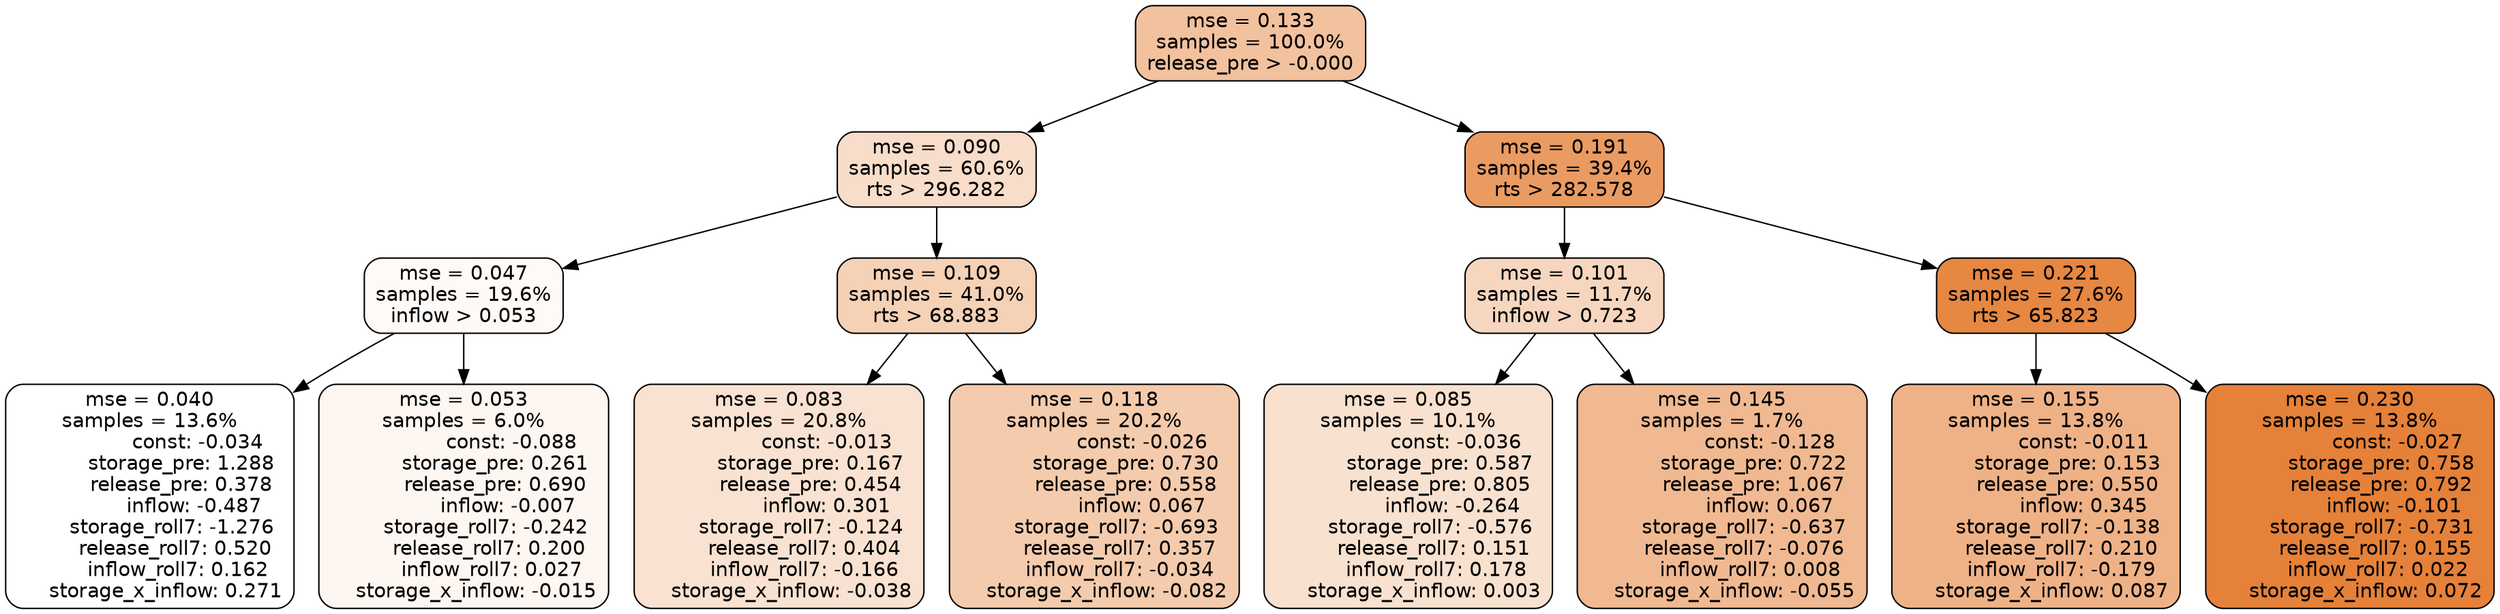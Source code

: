 digraph tree {
node [shape=rectangle, style="filled, rounded", color="black", fontname=helvetica] ;
edge [fontname=helvetica] ;
	"0" [label="mse = 0.133
samples = 100.0%
release_pre > -0.000", fillcolor="#f2c19e"]
	"1" [label="mse = 0.090
samples = 60.6%
rts > 296.282", fillcolor="#f8ddca"]
	"8" [label="mse = 0.191
samples = 39.4%
rts > 282.578", fillcolor="#ea9b62"]
	"5" [label="mse = 0.047
samples = 19.6%
inflow > 0.053", fillcolor="#fefaf7"]
	"2" [label="mse = 0.109
samples = 41.0%
rts > 68.883", fillcolor="#f5d1b6"]
	"12" [label="mse = 0.101
samples = 11.7%
inflow > 0.723", fillcolor="#f6d6bf"]
	"9" [label="mse = 0.221
samples = 27.6%
rts > 65.823", fillcolor="#e68742"]
	"6" [label="mse = 0.040
samples = 13.6%
               const: -0.034
          storage_pre: 1.288
          release_pre: 0.378
              inflow: -0.487
       storage_roll7: -1.276
        release_roll7: 0.520
         inflow_roll7: 0.162
     storage_x_inflow: 0.271", fillcolor="#ffffff"]
	"7" [label="mse = 0.053
samples = 6.0%
               const: -0.088
          storage_pre: 0.261
          release_pre: 0.690
              inflow: -0.007
       storage_roll7: -0.242
        release_roll7: 0.200
         inflow_roll7: 0.027
    storage_x_inflow: -0.015", fillcolor="#fdf6f1"]
	"3" [label="mse = 0.083
samples = 20.8%
               const: -0.013
          storage_pre: 0.167
          release_pre: 0.454
               inflow: 0.301
       storage_roll7: -0.124
        release_roll7: 0.404
        inflow_roll7: -0.166
    storage_x_inflow: -0.038", fillcolor="#f9e2d1"]
	"4" [label="mse = 0.118
samples = 20.2%
               const: -0.026
          storage_pre: 0.730
          release_pre: 0.558
               inflow: 0.067
       storage_roll7: -0.693
        release_roll7: 0.357
        inflow_roll7: -0.034
    storage_x_inflow: -0.082", fillcolor="#f4cbad"]
	"13" [label="mse = 0.085
samples = 10.1%
               const: -0.036
          storage_pre: 0.587
          release_pre: 0.805
              inflow: -0.264
       storage_roll7: -0.576
        release_roll7: 0.151
         inflow_roll7: 0.178
     storage_x_inflow: 0.003", fillcolor="#f8e1cf"]
	"14" [label="mse = 0.145
samples = 1.7%
               const: -0.128
          storage_pre: 0.722
          release_pre: 1.067
               inflow: 0.067
       storage_roll7: -0.637
       release_roll7: -0.076
         inflow_roll7: 0.008
    storage_x_inflow: -0.055", fillcolor="#f0b991"]
	"10" [label="mse = 0.155
samples = 13.8%
               const: -0.011
          storage_pre: 0.153
          release_pre: 0.550
               inflow: 0.345
       storage_roll7: -0.138
        release_roll7: 0.210
        inflow_roll7: -0.179
     storage_x_inflow: 0.087", fillcolor="#efb287"]
	"11" [label="mse = 0.230
samples = 13.8%
               const: -0.027
          storage_pre: 0.758
          release_pre: 0.792
              inflow: -0.101
       storage_roll7: -0.731
        release_roll7: 0.155
         inflow_roll7: 0.022
     storage_x_inflow: 0.072", fillcolor="#e58139"]

	"0" -> "1"
	"0" -> "8"
	"1" -> "2"
	"1" -> "5"
	"8" -> "9"
	"8" -> "12"
	"5" -> "6"
	"5" -> "7"
	"2" -> "3"
	"2" -> "4"
	"12" -> "13"
	"12" -> "14"
	"9" -> "10"
	"9" -> "11"
}